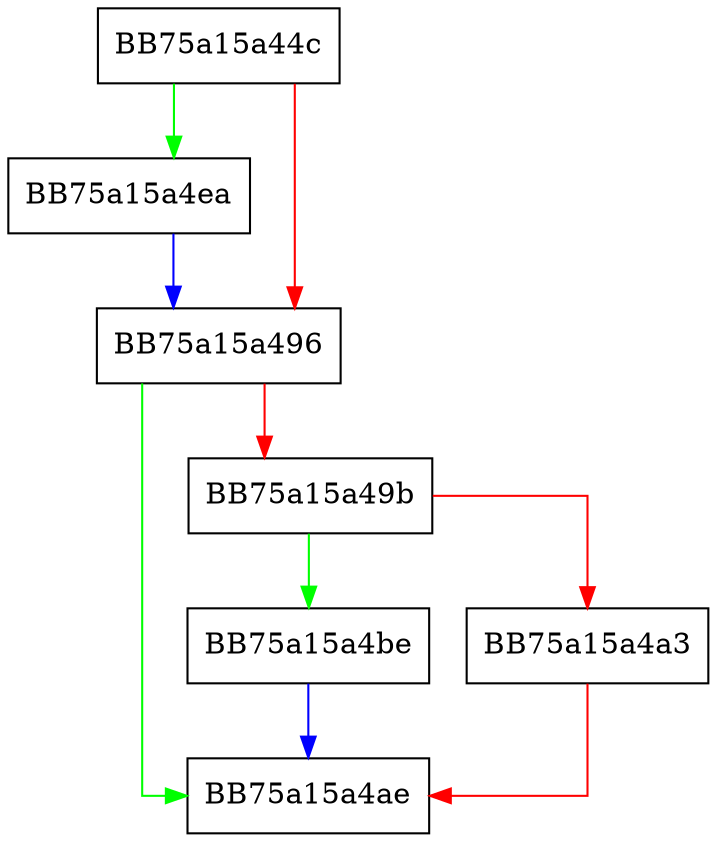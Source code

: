 digraph shared_attrparam_t {
  node [shape="box"];
  graph [splines=ortho];
  BB75a15a44c -> BB75a15a4ea [color="green"];
  BB75a15a44c -> BB75a15a496 [color="red"];
  BB75a15a496 -> BB75a15a4ae [color="green"];
  BB75a15a496 -> BB75a15a49b [color="red"];
  BB75a15a49b -> BB75a15a4be [color="green"];
  BB75a15a49b -> BB75a15a4a3 [color="red"];
  BB75a15a4a3 -> BB75a15a4ae [color="red"];
  BB75a15a4be -> BB75a15a4ae [color="blue"];
  BB75a15a4ea -> BB75a15a496 [color="blue"];
}